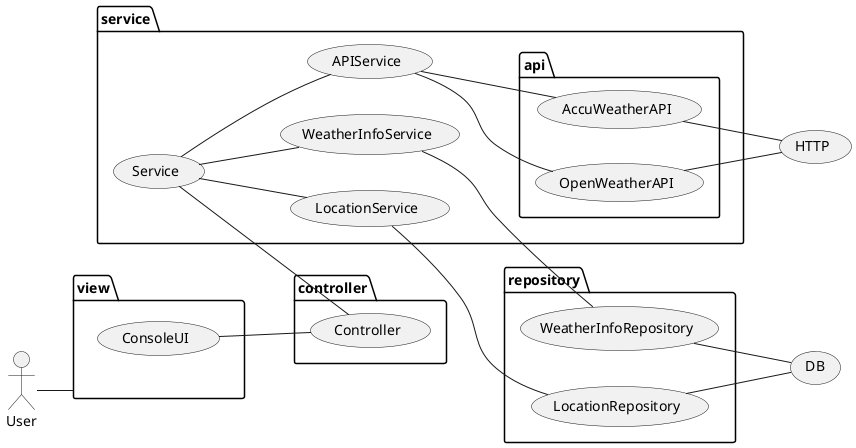 @startuml
'https://plantuml.com/use-case-diagram

left to right direction
package view{
usecase ConsoleUI
}
package controller{
usecase Controller
}

package service{
usecase Service
usecase LocationService
usecase WeatherInfoService
usecase APIService
package api{
usecase AccuWeatherAPI
usecase OpenWeatherAPI
}
}

package repository{
usecase LocationRepository
usecase WeatherInfoRepository
}
usecase DB
usecase HTTP
Service -- Controller
ConsoleUI -- Controller
Service -- LocationService
Service -- WeatherInfoService
Service -- APIService
APIService -- OpenWeatherAPI
APIService -- AccuWeatherAPI
LocationService -- LocationRepository
WeatherInfoService -- WeatherInfoRepository
LocationRepository -- DB
WeatherInfoRepository -- DB
User -- view
AccuWeatherAPI -- HTTP
OpenWeatherAPI -- HTTP
@enduml